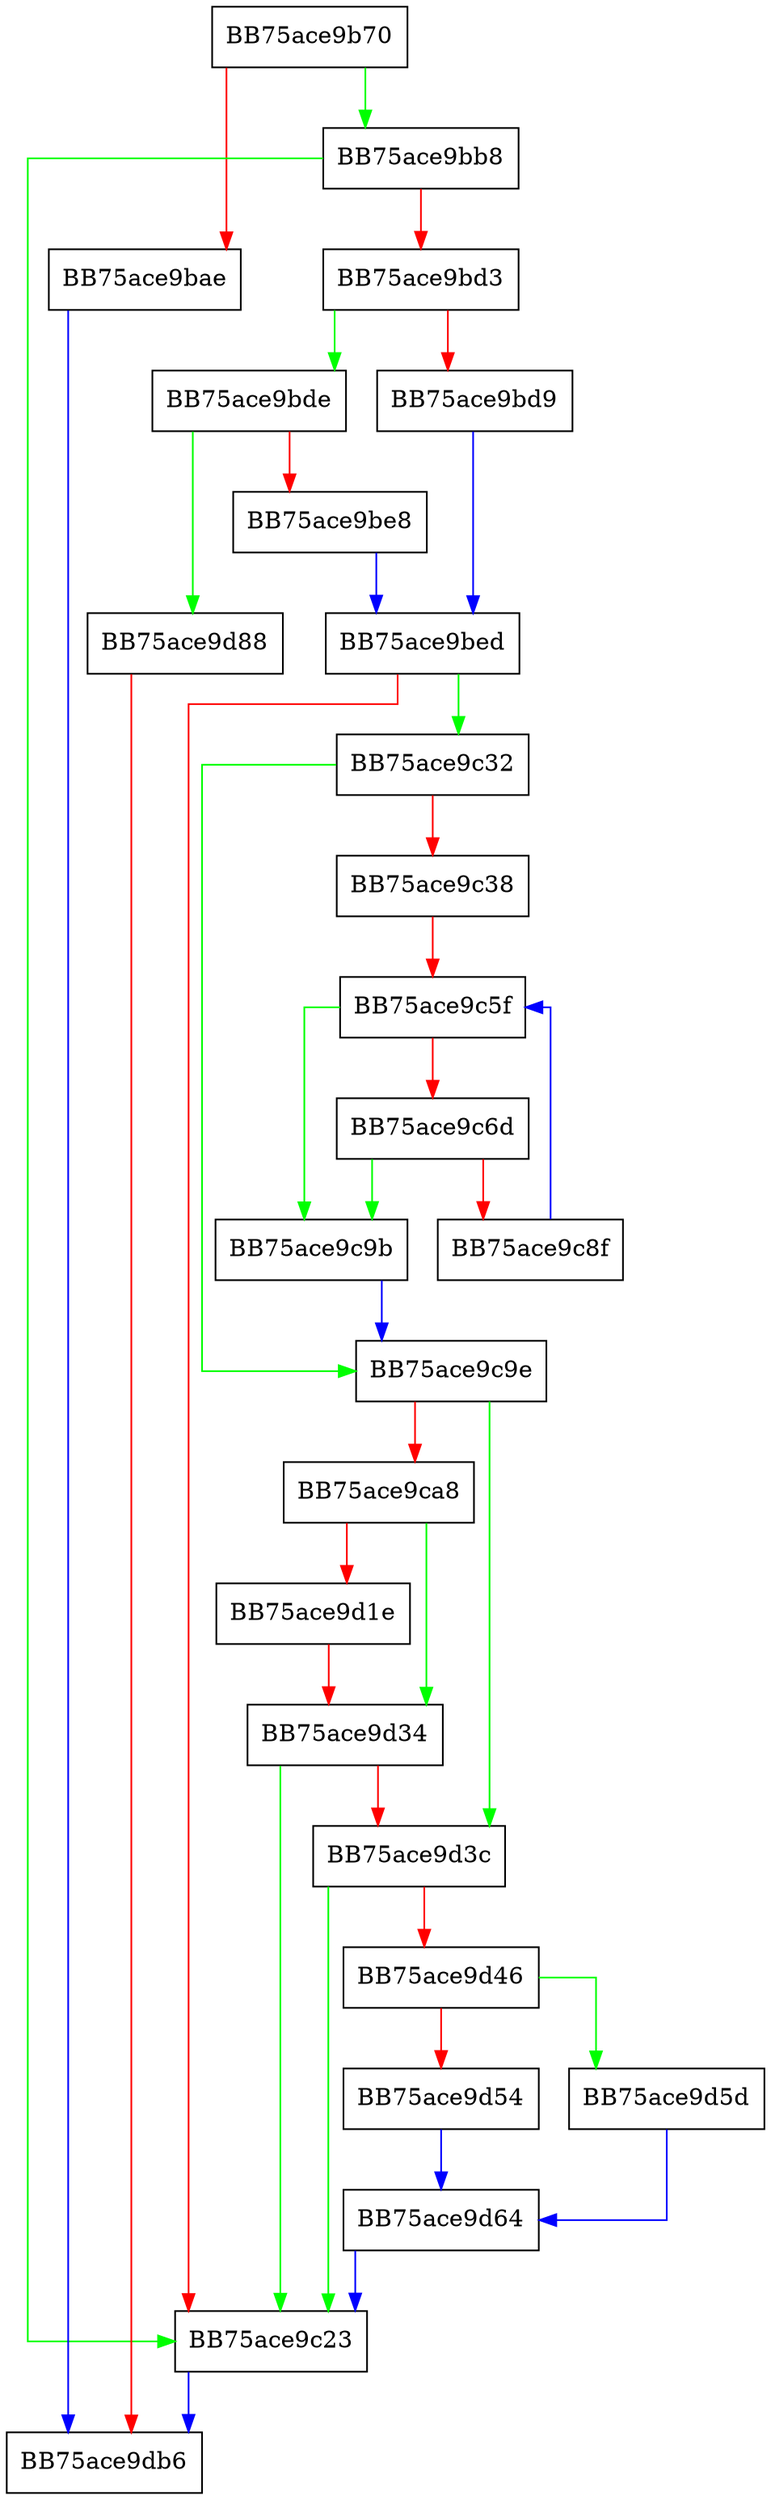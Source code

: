 digraph get_last_results {
  node [shape="box"];
  graph [splines=ortho];
  BB75ace9b70 -> BB75ace9bb8 [color="green"];
  BB75ace9b70 -> BB75ace9bae [color="red"];
  BB75ace9bae -> BB75ace9db6 [color="blue"];
  BB75ace9bb8 -> BB75ace9c23 [color="green"];
  BB75ace9bb8 -> BB75ace9bd3 [color="red"];
  BB75ace9bd3 -> BB75ace9bde [color="green"];
  BB75ace9bd3 -> BB75ace9bd9 [color="red"];
  BB75ace9bd9 -> BB75ace9bed [color="blue"];
  BB75ace9bde -> BB75ace9d88 [color="green"];
  BB75ace9bde -> BB75ace9be8 [color="red"];
  BB75ace9be8 -> BB75ace9bed [color="blue"];
  BB75ace9bed -> BB75ace9c32 [color="green"];
  BB75ace9bed -> BB75ace9c23 [color="red"];
  BB75ace9c23 -> BB75ace9db6 [color="blue"];
  BB75ace9c32 -> BB75ace9c9e [color="green"];
  BB75ace9c32 -> BB75ace9c38 [color="red"];
  BB75ace9c38 -> BB75ace9c5f [color="red"];
  BB75ace9c5f -> BB75ace9c9b [color="green"];
  BB75ace9c5f -> BB75ace9c6d [color="red"];
  BB75ace9c6d -> BB75ace9c9b [color="green"];
  BB75ace9c6d -> BB75ace9c8f [color="red"];
  BB75ace9c8f -> BB75ace9c5f [color="blue"];
  BB75ace9c9b -> BB75ace9c9e [color="blue"];
  BB75ace9c9e -> BB75ace9d3c [color="green"];
  BB75ace9c9e -> BB75ace9ca8 [color="red"];
  BB75ace9ca8 -> BB75ace9d34 [color="green"];
  BB75ace9ca8 -> BB75ace9d1e [color="red"];
  BB75ace9d1e -> BB75ace9d34 [color="red"];
  BB75ace9d34 -> BB75ace9c23 [color="green"];
  BB75ace9d34 -> BB75ace9d3c [color="red"];
  BB75ace9d3c -> BB75ace9c23 [color="green"];
  BB75ace9d3c -> BB75ace9d46 [color="red"];
  BB75ace9d46 -> BB75ace9d5d [color="green"];
  BB75ace9d46 -> BB75ace9d54 [color="red"];
  BB75ace9d54 -> BB75ace9d64 [color="blue"];
  BB75ace9d5d -> BB75ace9d64 [color="blue"];
  BB75ace9d64 -> BB75ace9c23 [color="blue"];
  BB75ace9d88 -> BB75ace9db6 [color="red"];
}